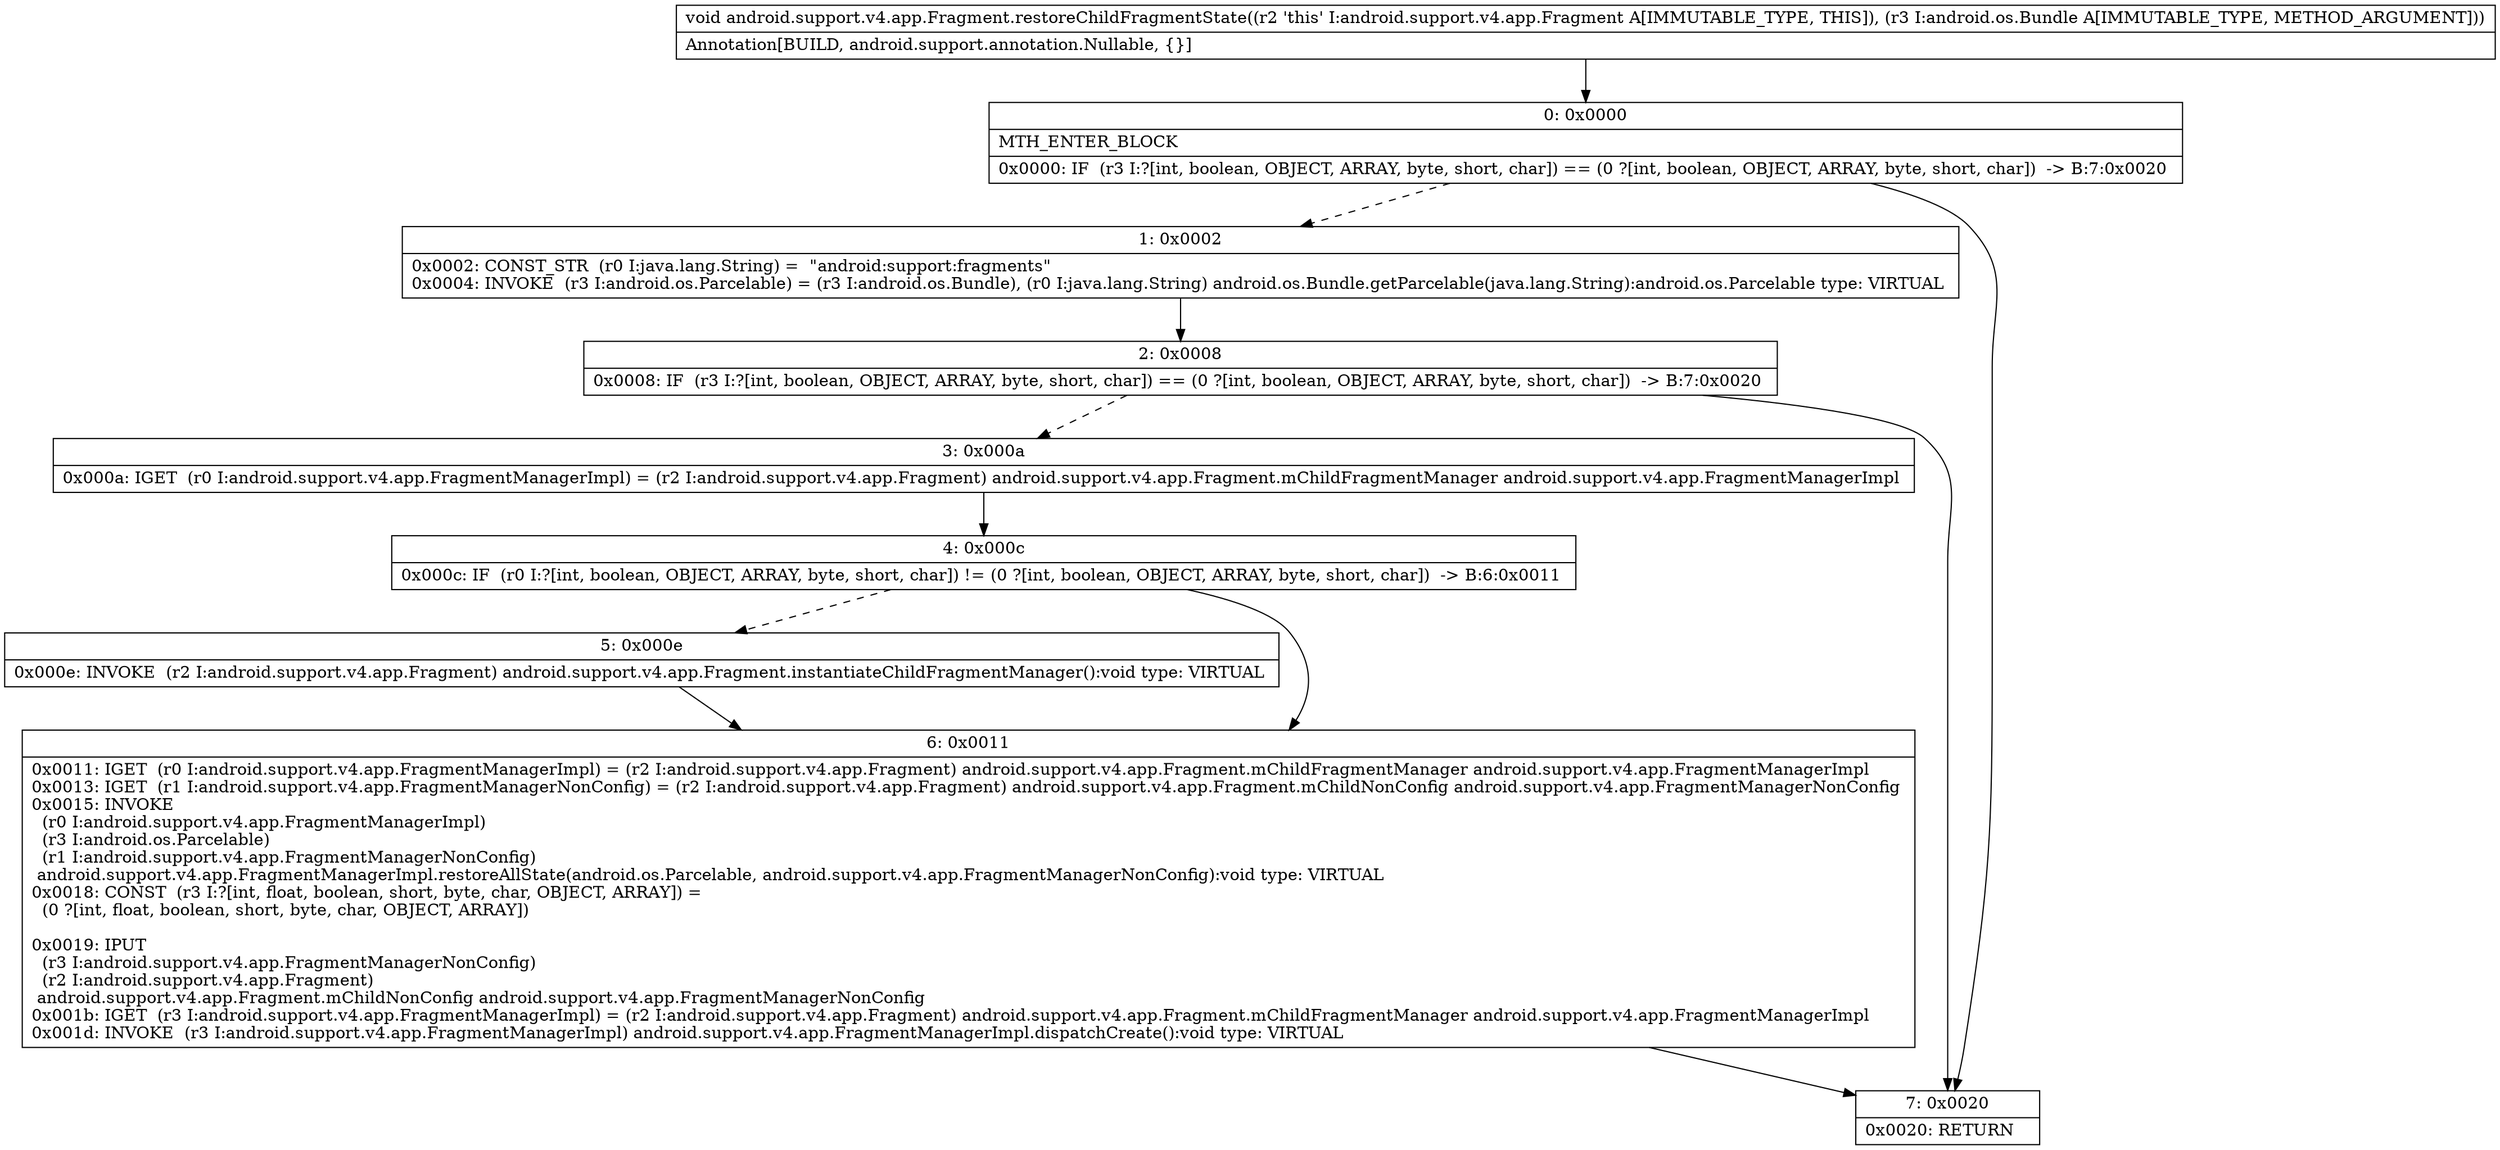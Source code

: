 digraph "CFG forandroid.support.v4.app.Fragment.restoreChildFragmentState(Landroid\/os\/Bundle;)V" {
Node_0 [shape=record,label="{0\:\ 0x0000|MTH_ENTER_BLOCK\l|0x0000: IF  (r3 I:?[int, boolean, OBJECT, ARRAY, byte, short, char]) == (0 ?[int, boolean, OBJECT, ARRAY, byte, short, char])  \-\> B:7:0x0020 \l}"];
Node_1 [shape=record,label="{1\:\ 0x0002|0x0002: CONST_STR  (r0 I:java.lang.String) =  \"android:support:fragments\" \l0x0004: INVOKE  (r3 I:android.os.Parcelable) = (r3 I:android.os.Bundle), (r0 I:java.lang.String) android.os.Bundle.getParcelable(java.lang.String):android.os.Parcelable type: VIRTUAL \l}"];
Node_2 [shape=record,label="{2\:\ 0x0008|0x0008: IF  (r3 I:?[int, boolean, OBJECT, ARRAY, byte, short, char]) == (0 ?[int, boolean, OBJECT, ARRAY, byte, short, char])  \-\> B:7:0x0020 \l}"];
Node_3 [shape=record,label="{3\:\ 0x000a|0x000a: IGET  (r0 I:android.support.v4.app.FragmentManagerImpl) = (r2 I:android.support.v4.app.Fragment) android.support.v4.app.Fragment.mChildFragmentManager android.support.v4.app.FragmentManagerImpl \l}"];
Node_4 [shape=record,label="{4\:\ 0x000c|0x000c: IF  (r0 I:?[int, boolean, OBJECT, ARRAY, byte, short, char]) != (0 ?[int, boolean, OBJECT, ARRAY, byte, short, char])  \-\> B:6:0x0011 \l}"];
Node_5 [shape=record,label="{5\:\ 0x000e|0x000e: INVOKE  (r2 I:android.support.v4.app.Fragment) android.support.v4.app.Fragment.instantiateChildFragmentManager():void type: VIRTUAL \l}"];
Node_6 [shape=record,label="{6\:\ 0x0011|0x0011: IGET  (r0 I:android.support.v4.app.FragmentManagerImpl) = (r2 I:android.support.v4.app.Fragment) android.support.v4.app.Fragment.mChildFragmentManager android.support.v4.app.FragmentManagerImpl \l0x0013: IGET  (r1 I:android.support.v4.app.FragmentManagerNonConfig) = (r2 I:android.support.v4.app.Fragment) android.support.v4.app.Fragment.mChildNonConfig android.support.v4.app.FragmentManagerNonConfig \l0x0015: INVOKE  \l  (r0 I:android.support.v4.app.FragmentManagerImpl)\l  (r3 I:android.os.Parcelable)\l  (r1 I:android.support.v4.app.FragmentManagerNonConfig)\l android.support.v4.app.FragmentManagerImpl.restoreAllState(android.os.Parcelable, android.support.v4.app.FragmentManagerNonConfig):void type: VIRTUAL \l0x0018: CONST  (r3 I:?[int, float, boolean, short, byte, char, OBJECT, ARRAY]) = \l  (0 ?[int, float, boolean, short, byte, char, OBJECT, ARRAY])\l \l0x0019: IPUT  \l  (r3 I:android.support.v4.app.FragmentManagerNonConfig)\l  (r2 I:android.support.v4.app.Fragment)\l android.support.v4.app.Fragment.mChildNonConfig android.support.v4.app.FragmentManagerNonConfig \l0x001b: IGET  (r3 I:android.support.v4.app.FragmentManagerImpl) = (r2 I:android.support.v4.app.Fragment) android.support.v4.app.Fragment.mChildFragmentManager android.support.v4.app.FragmentManagerImpl \l0x001d: INVOKE  (r3 I:android.support.v4.app.FragmentManagerImpl) android.support.v4.app.FragmentManagerImpl.dispatchCreate():void type: VIRTUAL \l}"];
Node_7 [shape=record,label="{7\:\ 0x0020|0x0020: RETURN   \l}"];
MethodNode[shape=record,label="{void android.support.v4.app.Fragment.restoreChildFragmentState((r2 'this' I:android.support.v4.app.Fragment A[IMMUTABLE_TYPE, THIS]), (r3 I:android.os.Bundle A[IMMUTABLE_TYPE, METHOD_ARGUMENT]))  | Annotation[BUILD, android.support.annotation.Nullable, \{\}]\l}"];
MethodNode -> Node_0;
Node_0 -> Node_1[style=dashed];
Node_0 -> Node_7;
Node_1 -> Node_2;
Node_2 -> Node_3[style=dashed];
Node_2 -> Node_7;
Node_3 -> Node_4;
Node_4 -> Node_5[style=dashed];
Node_4 -> Node_6;
Node_5 -> Node_6;
Node_6 -> Node_7;
}

